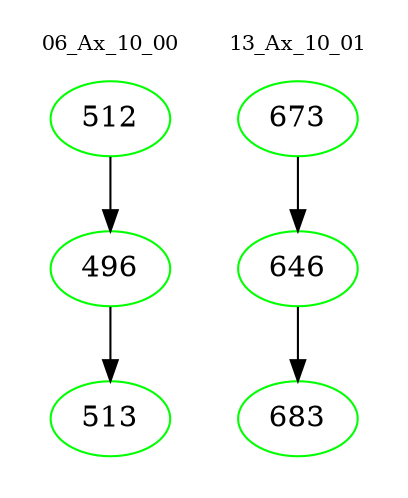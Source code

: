 digraph{
subgraph cluster_0 {
color = white
label = "06_Ax_10_00";
fontsize=10;
T0_512 [label="512", color="green"]
T0_512 -> T0_496 [color="black"]
T0_496 [label="496", color="green"]
T0_496 -> T0_513 [color="black"]
T0_513 [label="513", color="green"]
}
subgraph cluster_1 {
color = white
label = "13_Ax_10_01";
fontsize=10;
T1_673 [label="673", color="green"]
T1_673 -> T1_646 [color="black"]
T1_646 [label="646", color="green"]
T1_646 -> T1_683 [color="black"]
T1_683 [label="683", color="green"]
}
}
